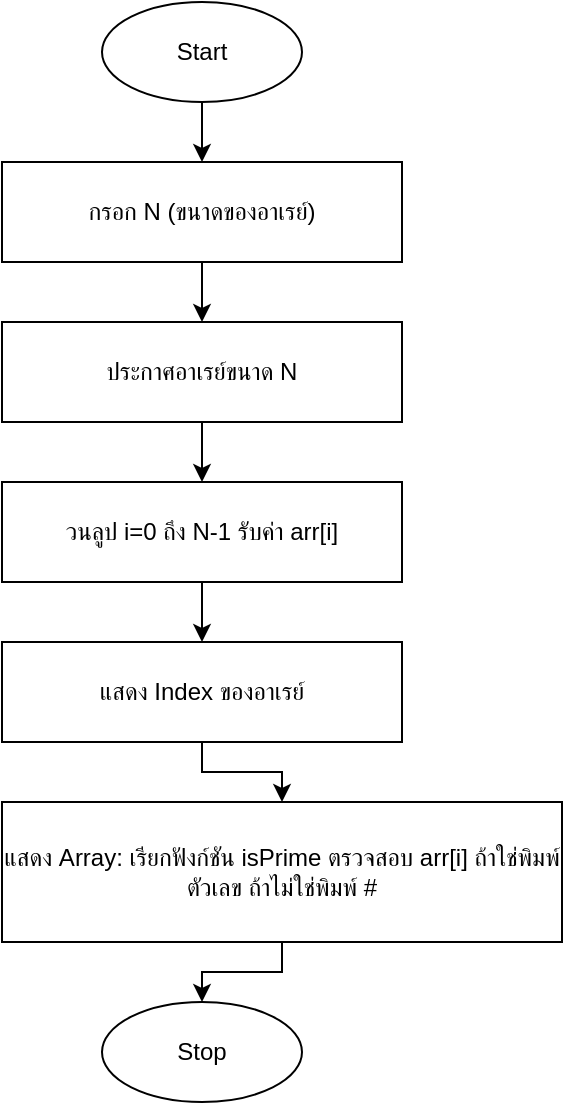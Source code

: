 <mxfile>
    <diagram id="WgUfSuzCoiKXmXvn8zG4" name="Page-1">
        <mxGraphModel dx="896" dy="451" grid="1" gridSize="10" guides="1" tooltips="1" connect="1" arrows="1" fold="1" page="1" pageScale="1" pageWidth="827" pageHeight="1169" math="0" shadow="0">
            <root>
                <mxCell id="0"/>
                <mxCell id="1" parent="0"/>
                <mxCell id="start" value="Start" style="ellipse;whiteSpace=wrap;html=1;" parent="1" vertex="1">
                    <mxGeometry x="380" y="40" width="100" height="50" as="geometry"/>
                </mxCell>
                <mxCell id="input_N" value="กรอก N (ขนาดของอาเรย์)" style="parallelogram;whiteSpace=wrap;html=1;" parent="1" vertex="1">
                    <mxGeometry x="330" y="120" width="200" height="50" as="geometry"/>
                </mxCell>
                <mxCell id="declare_array" value="ประกาศอาเรย์ขนาด N" style="rectangle;whiteSpace=wrap;html=1;" parent="1" vertex="1">
                    <mxGeometry x="330" y="200" width="200" height="50" as="geometry"/>
                </mxCell>
                <mxCell id="loop_input" value="วนลูป i=0 ถึง N-1 รับค่า arr[i]" style="rectangle;whiteSpace=wrap;html=1;" parent="1" vertex="1">
                    <mxGeometry x="330" y="280" width="200" height="50" as="geometry"/>
                </mxCell>
                <mxCell id="output_index" value="แสดง Index ของอาเรย์" style="parallelogram;whiteSpace=wrap;html=1;" parent="1" vertex="1">
                    <mxGeometry x="330" y="360" width="200" height="50" as="geometry"/>
                </mxCell>
                <mxCell id="output_array" value="แสดง Array: เรียกฟังก์ชัน isPrime ตรวจสอบ arr[i] ถ้าใช่พิมพ์ตัวเลข ถ้าไม่ใช่พิมพ์ #" style="parallelogram;whiteSpace=wrap;html=1;" parent="1" vertex="1">
                    <mxGeometry x="330" y="440" width="280" height="70" as="geometry"/>
                </mxCell>
                <mxCell id="stop" value="Stop" style="ellipse;whiteSpace=wrap;html=1;" parent="1" vertex="1">
                    <mxGeometry x="380" y="540" width="100" height="50" as="geometry"/>
                </mxCell>
                <mxCell id="edge_start_input" style="edgeStyle=orthogonalEdgeStyle;rounded=0;html=1;" parent="1" source="start" target="input_N" edge="1">
                    <mxGeometry relative="1" as="geometry"/>
                </mxCell>
                <mxCell id="edge_input_declare" style="edgeStyle=orthogonalEdgeStyle;rounded=0;html=1;" parent="1" source="input_N" target="declare_array" edge="1">
                    <mxGeometry relative="1" as="geometry"/>
                </mxCell>
                <mxCell id="edge_declare_loop" style="edgeStyle=orthogonalEdgeStyle;rounded=0;html=1;" parent="1" source="declare_array" target="loop_input" edge="1">
                    <mxGeometry relative="1" as="geometry"/>
                </mxCell>
                <mxCell id="edge_loop_outputIndex" style="edgeStyle=orthogonalEdgeStyle;rounded=0;html=1;" parent="1" source="loop_input" target="output_index" edge="1">
                    <mxGeometry relative="1" as="geometry"/>
                </mxCell>
                <mxCell id="edge_outputIndex_outputArray" style="edgeStyle=orthogonalEdgeStyle;rounded=0;html=1;" parent="1" source="output_index" target="output_array" edge="1">
                    <mxGeometry relative="1" as="geometry"/>
                </mxCell>
                <mxCell id="edge_outputArray_stop" style="edgeStyle=orthogonalEdgeStyle;rounded=0;html=1;" parent="1" source="output_array" target="stop" edge="1">
                    <mxGeometry relative="1" as="geometry"/>
                </mxCell>
            </root>
        </mxGraphModel>
    </diagram>
</mxfile>